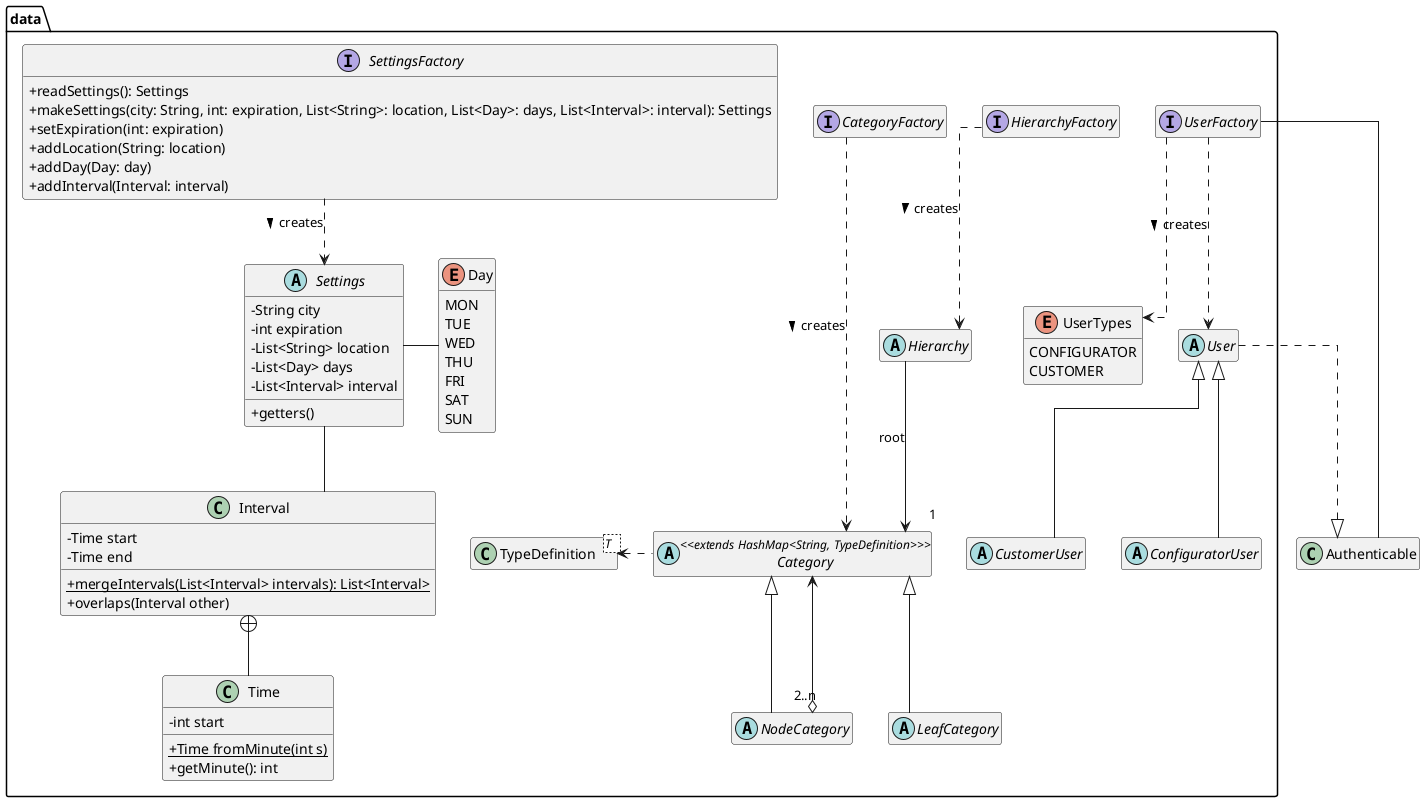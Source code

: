 @startuml

skinparam ClassAttributeIconSize 0
'skinparam groupInheritance 2
skinparam linetype ortho
hide empty members

package data #FFFFFF {

    interface CategoryFactory {
    }

    interface HierarchyFactory {
    }

    interface UserFactory {
    }

    enum UserTypes {
        CONFIGURATOR
        CUSTOMER
    }

    abstract class Category <<extends HashMap<String, TypeDefinition>>> {
    }

    class TypeDefinition<T   > {
    }
    
    abstract class Hierarchy {}

    abstract class User {
    }

    abstract class ConfiguratorUser extends User {}

    abstract class CustomerUser extends User {}

    abstract class NodeCategory extends Category {
    }
    
    abstract class LeafCategory extends Category {}

    interface SettingsFactory {
        + readSettings(): Settings
        + makeSettings(city: String, int: expiration, List<String>: location, List<Day>: days, List<Interval>: interval): Settings
        + setExpiration(int: expiration)
        + addLocation(String: location)
        + addDay(Day: day)
        + addInterval(Interval: interval)
    }

    abstract class Settings {
        - String city
        - int expiration
        - List<String> location
        - List<Day> days
        - List<Interval> interval
        + getters()
    }

    enum Day {
        MON
        TUE
        WED
        THU
        FRI
        SAT
        SUN
    }

    class Interval {
        - Time start
        - Time end
        + {static} mergeIntervals(List<Interval> intervals): List<Interval>
        + overlaps(Interval other)
    }

    class Time {
        - int start
        + {static} Time fromMinute(int s)
        + getMinute(): int
    }

}

User ..|> Authenticable

'Category --> "0..1" Category: father
Hierarchy --> "1" Category: root
NodeCategory "2..n" o--> Category

Category .left.> TypeDefinition

CategoryFactory .down.> Category: creates >
HierarchyFactory .down.> Hierarchy: creates >
UserFactory .down.> User: creates >
SettingsFactory .down.> Settings: creates >
Settings -- Interval
Day -left- Settings
Interval +-- Time
UserFactory ..> UserTypes

HierarchyFactory -left[hidden]- CategoryFactory
UserFactory -left[hidden]- HierarchyFactory
LeafCategory -left[hidden]- NodeCategory
Authenticable -left- UserFactory
@enduml
